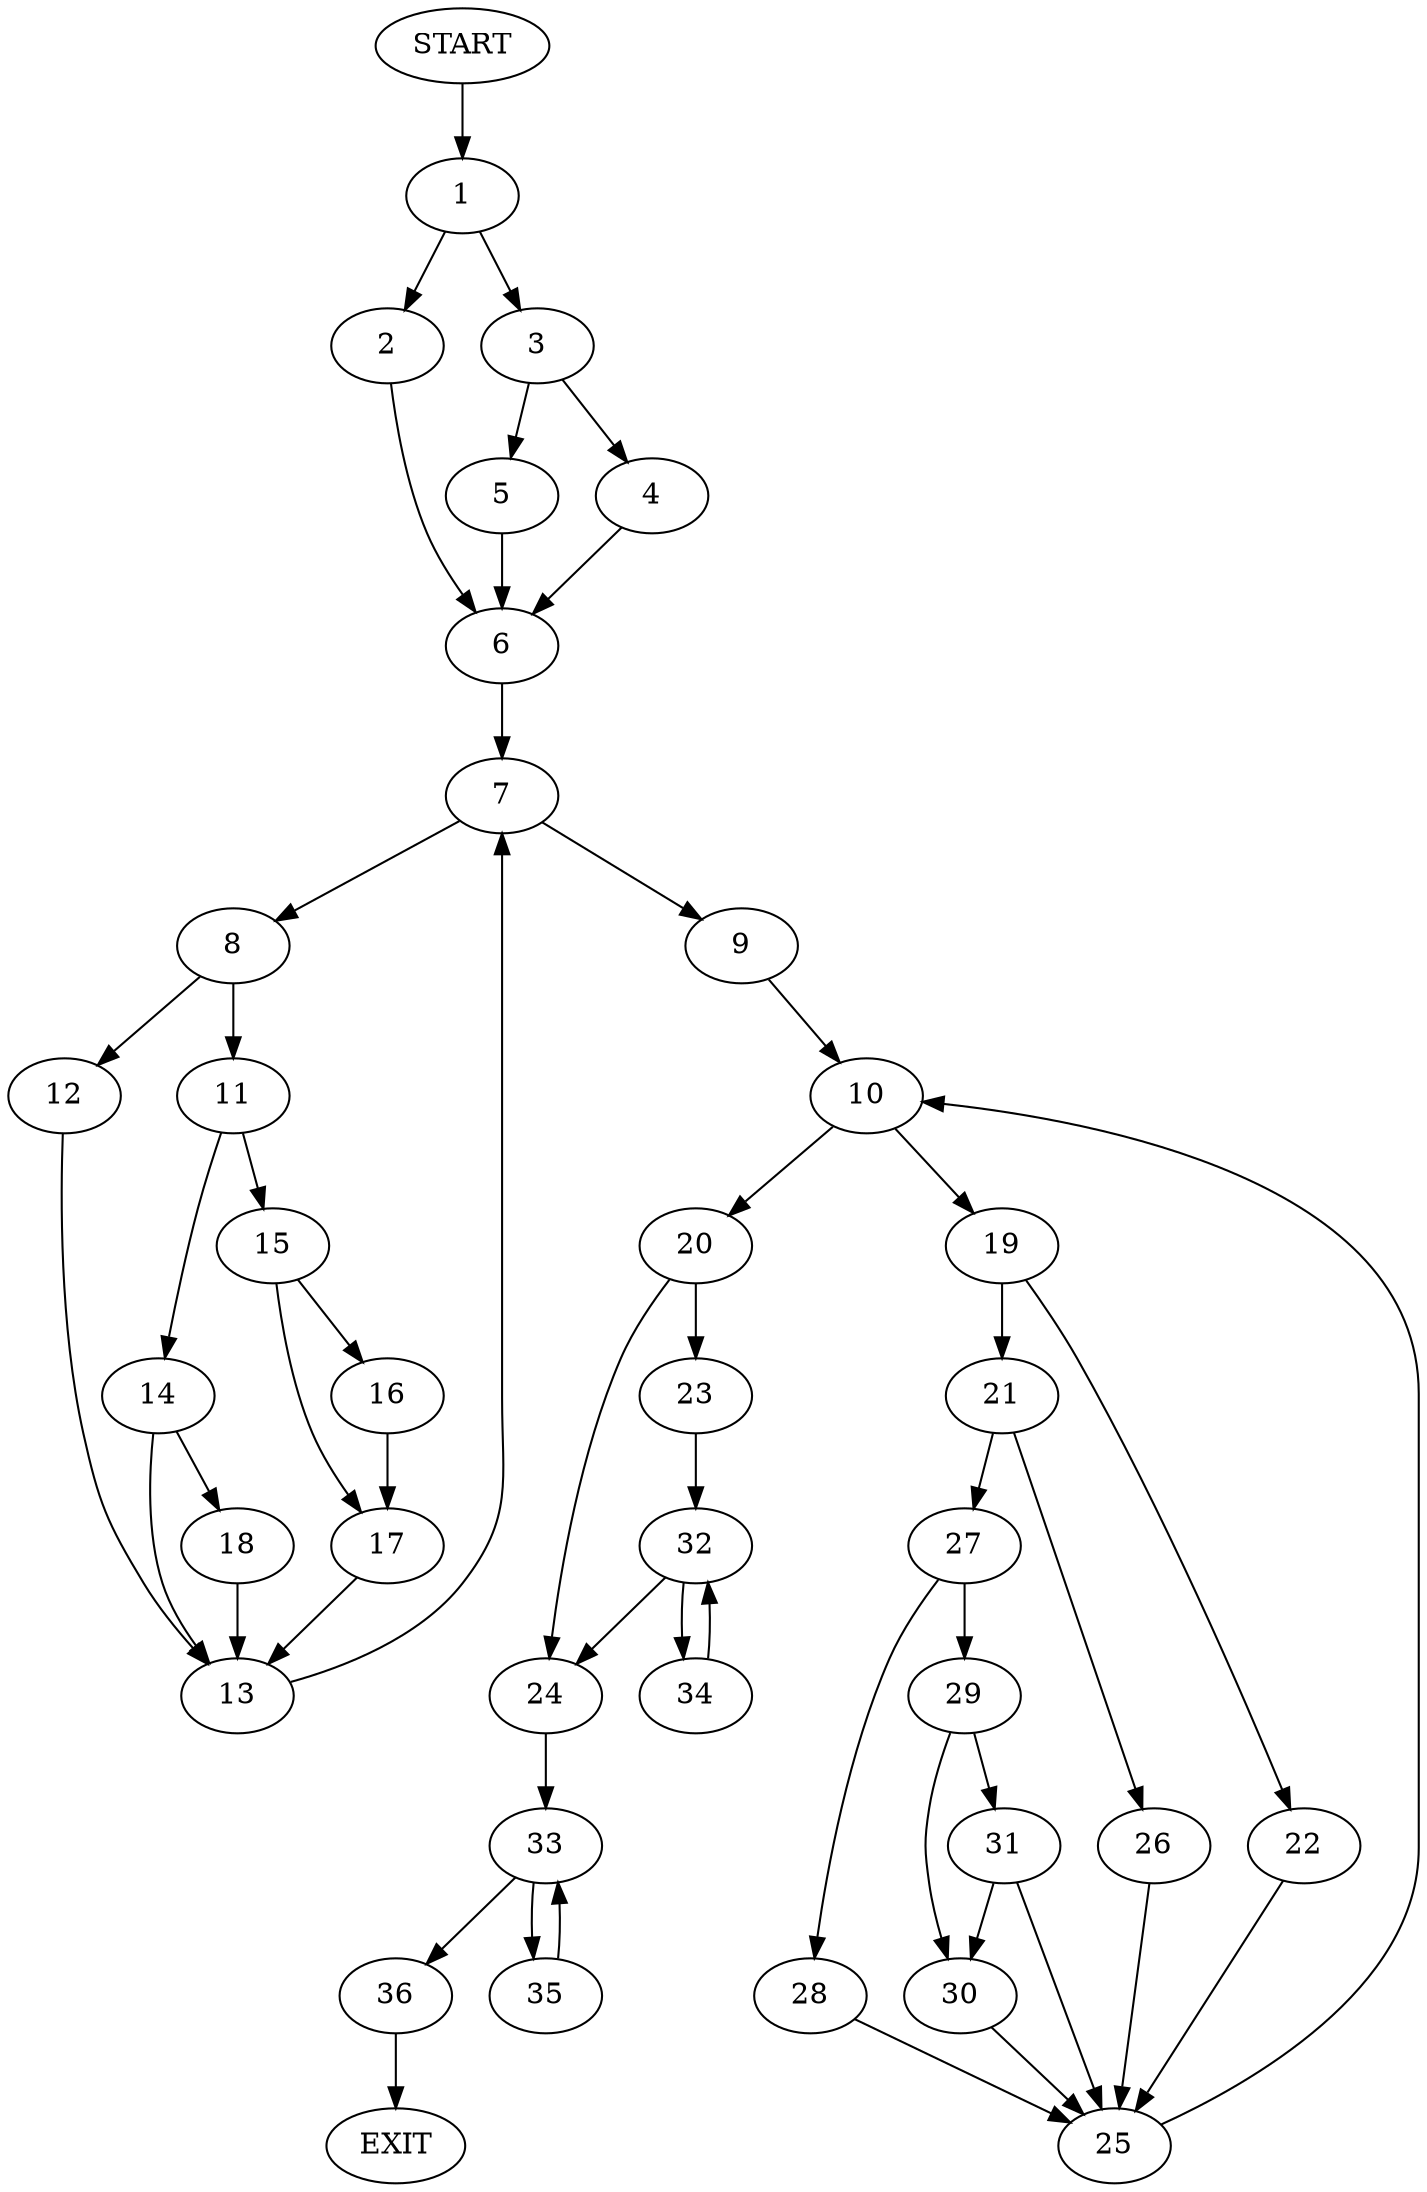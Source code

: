 digraph {
0 [label="START"]
37 [label="EXIT"]
0 -> 1
1 -> 2
1 -> 3
3 -> 4
3 -> 5
2 -> 6
6 -> 7
5 -> 6
4 -> 6
7 -> 8
7 -> 9
9 -> 10
8 -> 11
8 -> 12
12 -> 13
11 -> 14
11 -> 15
13 -> 7
15 -> 16
15 -> 17
14 -> 18
14 -> 13
16 -> 17
17 -> 13
18 -> 13
10 -> 19
10 -> 20
19 -> 21
19 -> 22
20 -> 23
20 -> 24
22 -> 25
21 -> 26
21 -> 27
25 -> 10
26 -> 25
27 -> 28
27 -> 29
29 -> 30
29 -> 31
28 -> 25
30 -> 25
31 -> 25
31 -> 30
23 -> 32
24 -> 33
32 -> 34
32 -> 24
34 -> 32
33 -> 35
33 -> 36
36 -> 37
35 -> 33
}
